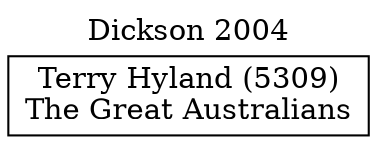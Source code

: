 // House preference flow
digraph "Terry Hyland (5309)_Dickson_2004" {
	graph [label="Dickson 2004" labelloc=t mclimit=10]
	node [shape=box]
	"Terry Hyland (5309)" [label="Terry Hyland (5309)
The Great Australians"]
}
